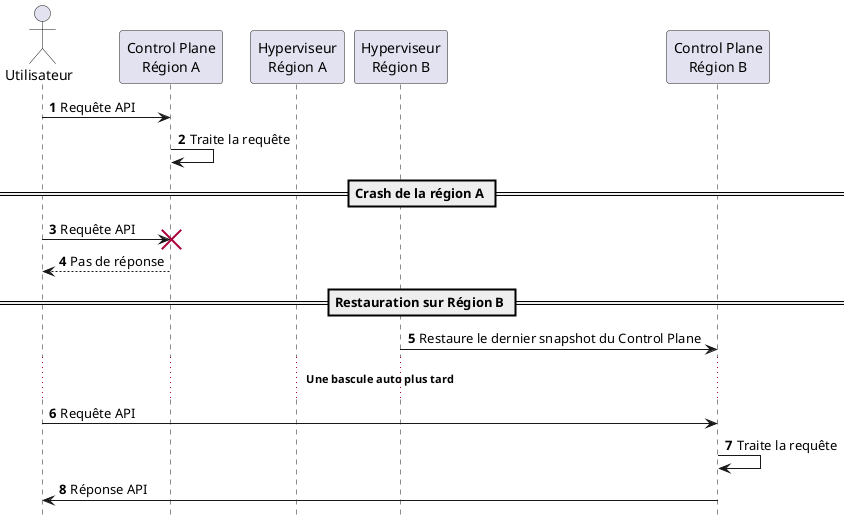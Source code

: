 @startuml
hide footbox
actor Utilisateur
autonumber
participant "Control Plane\nRégion A" as CP_A
participant "Hyperviseur\nRégion A" as HV_A
participant "Hyperviseur\nRégion B" as HV_B
participant "Control Plane\nRégion B" as CP_B

Utilisateur -> CP_A : Requête API
CP_A -> CP_A : Traite la requête


== Crash de la région A ==
Utilisateur -> CP_A : Requête API
destroy CP_A
CP_A --> Utilisateur : Pas de réponse

== Restauration sur Région B ==
HV_B -> CP_B : Restaure le dernier snapshot du Control Plane

...<b>Une bascule auto plus tard</b>...

Utilisateur -> CP_B : Requête API
CP_B -> CP_B : Traite la requête
CP_B -> Utilisateur : Réponse API

@enduml
